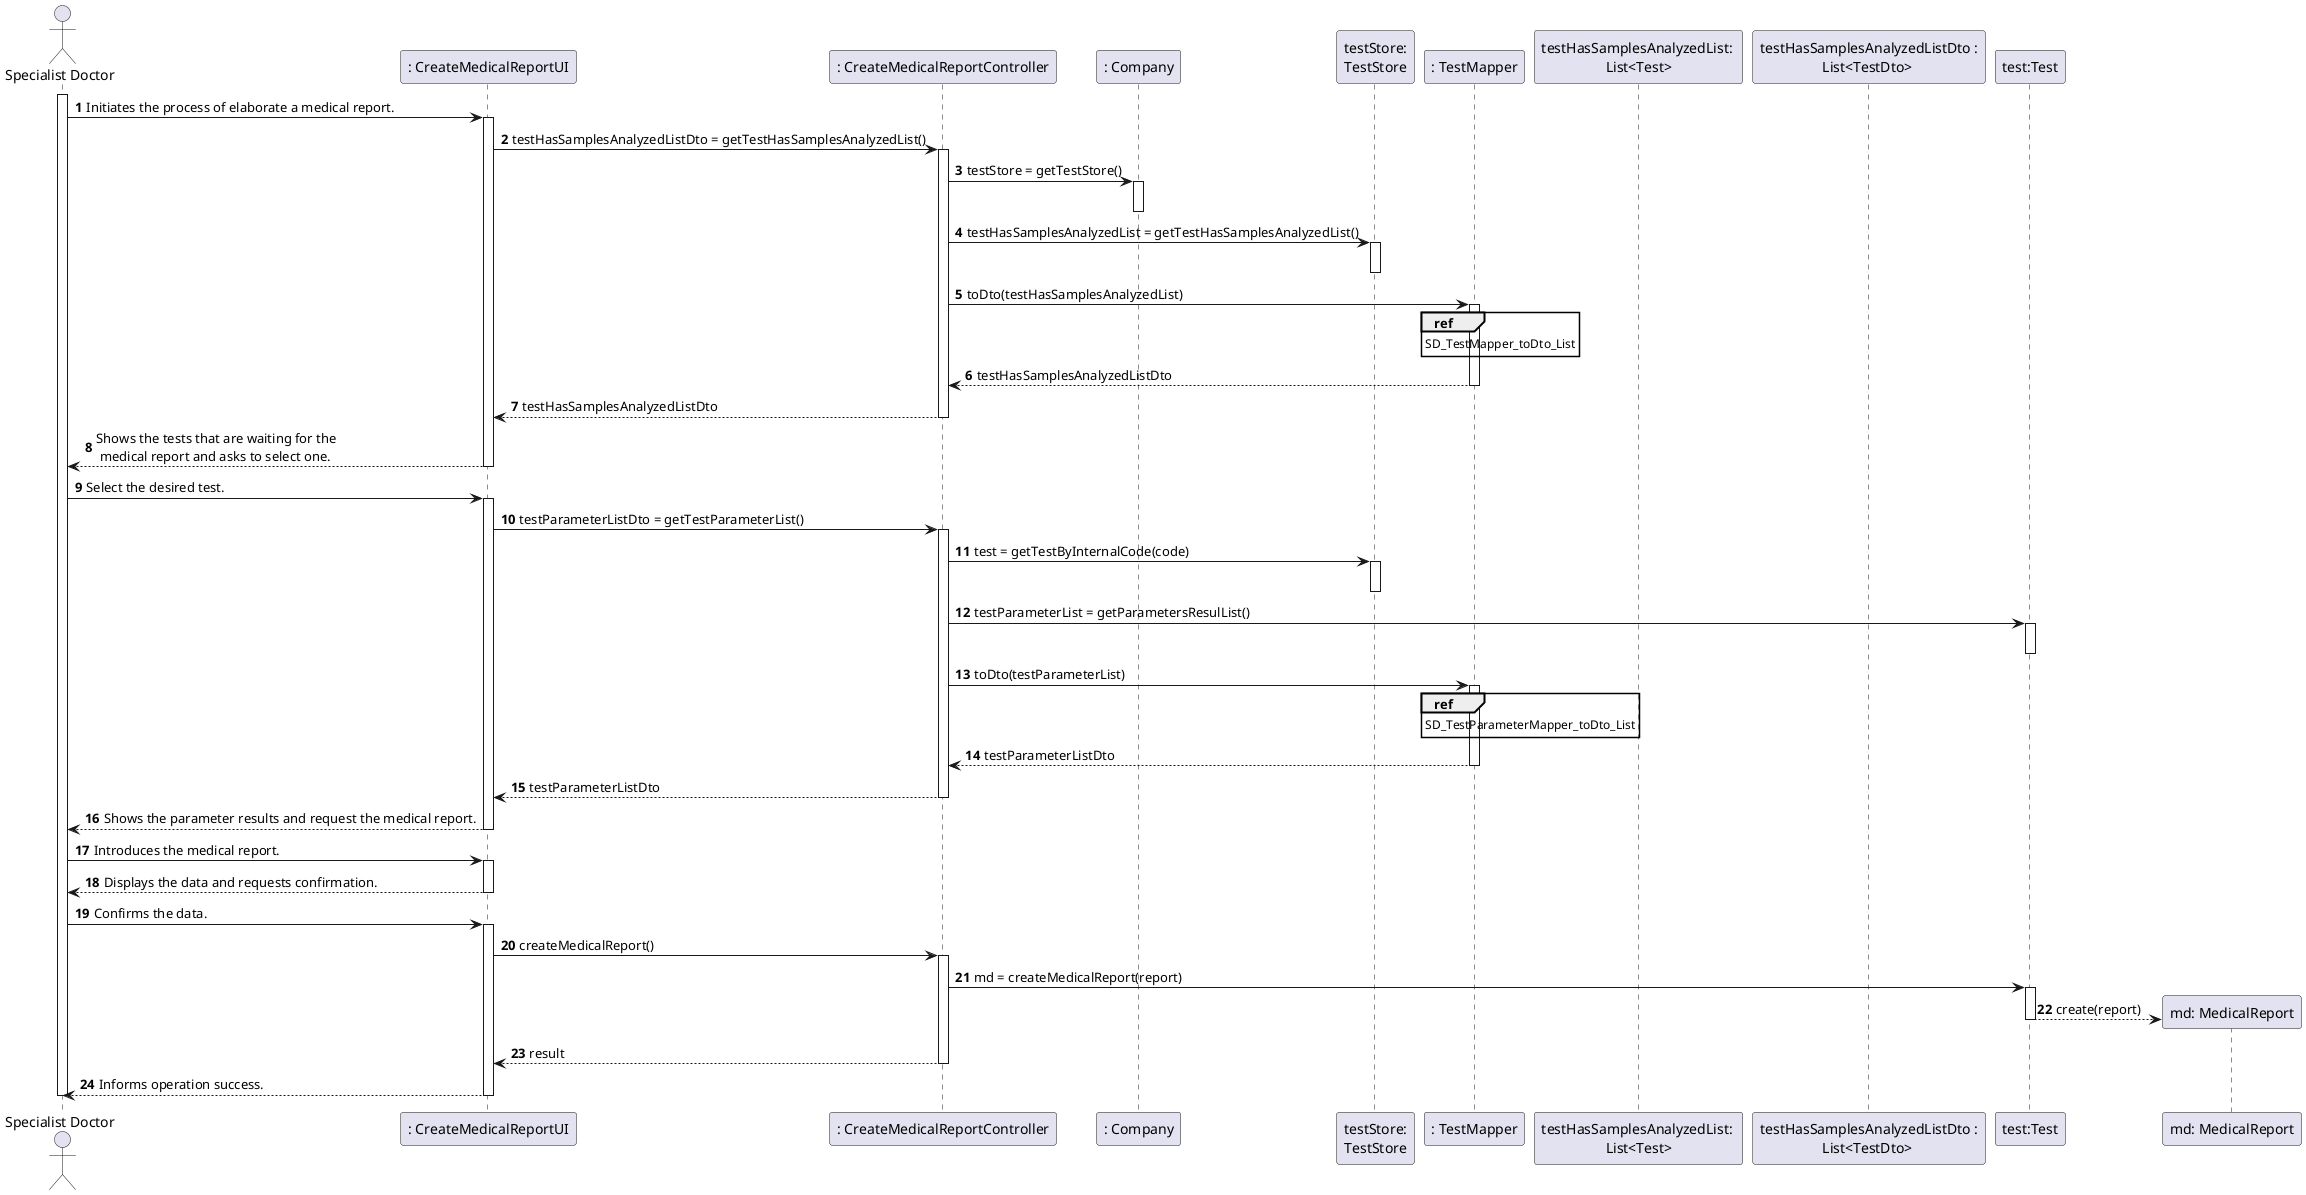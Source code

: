 @startuml
autonumber
'hide footbox
actor "Specialist Doctor" as Doctor

participant ": CreateMedicalReportUI" as UI
participant ": CreateMedicalReportController" as CTRL
participant ": Company" as Comp
participant "testStore:\nTestStore" as TS
participant ": TestMapper" as MAPPER
participant "testHasSamplesAnalyzedList: \nList<Test>" as List
participant "testHasSamplesAnalyzedListDto :\nList<TestDto> " as TDto
participant "dto: TestDto" as TDto
participant "test:Test" as TEST
participant "md: MedicalReport" as REPORT

activate Doctor
Doctor -> UI : Initiates the process of elaborate a medical report.
activate UI
UI -> CTRL : testHasSamplesAnalyzedListDto = getTestHasSamplesAnalyzedList()
activate CTRL
CTRL -> Comp : testStore = getTestStore()
activate Comp
deactivate Comp
CTRL -> TS : testHasSamplesAnalyzedList = getTestHasSamplesAnalyzedList()
activate TS
deactivate TS
CTRL -> MAPPER : toDto(testHasSamplesAnalyzedList)
activate MAPPER
ref over MAPPER
SD_TestMapper_toDto_List
end ref
MAPPER --> CTRL : testHasSamplesAnalyzedListDto
deactivate MAPPER
CTRL --> UI : testHasSamplesAnalyzedListDto
deactivate CTRL
UI --> Doctor : Shows the tests that are waiting for the \n medical report and asks to select one.
deactivate UI

Doctor -> UI :  Select the desired test.
activate UI
UI -> CTRL : testParameterListDto = getTestParameterList()
activate CTRL
CTRL -> TS : test = getTestByInternalCode(code)
activate TS
deactivate TS
CTRL -> TEST : testParameterList = getParametersResulList()
activate TEST
deactivate TEST
CTRL -> MAPPER : toDto(testParameterList)
activate MAPPER
ref over MAPPER
SD_TestParameterMapper_toDto_List
end ref
MAPPER --> CTRL : testParameterListDto
deactivate MAPPER
CTRL --> UI : testParameterListDto
deactivate CTRL
UI --> Doctor : Shows the parameter results and request the medical report.
deactivate UI

Doctor-> UI : Introduces the medical report.
activate UI

UI --> Doctor : Displays the data and requests confirmation.
deactivate UI

Doctor-> UI : Confirms the data.
activate UI
UI -> CTRL: createMedicalReport()
activate CTRL
CTRL -> TEST : md = createMedicalReport(report)
activate TEST
TEST --> REPORT** : create(report)
deactivate TEST
CTRL --> UI : result
deactivate CTRL
UI --> Doctor : Informs operation success.
deactivate UI

deactivate Doctor



@enduml